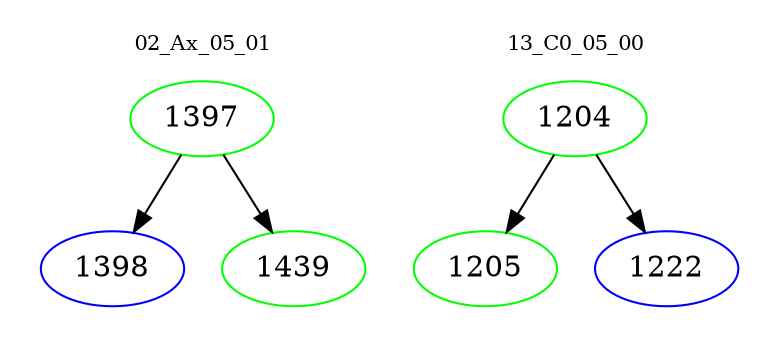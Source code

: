 digraph{
subgraph cluster_0 {
color = white
label = "02_Ax_05_01";
fontsize=10;
T0_1397 [label="1397", color="green"]
T0_1397 -> T0_1398 [color="black"]
T0_1398 [label="1398", color="blue"]
T0_1397 -> T0_1439 [color="black"]
T0_1439 [label="1439", color="green"]
}
subgraph cluster_1 {
color = white
label = "13_C0_05_00";
fontsize=10;
T1_1204 [label="1204", color="green"]
T1_1204 -> T1_1205 [color="black"]
T1_1205 [label="1205", color="green"]
T1_1204 -> T1_1222 [color="black"]
T1_1222 [label="1222", color="blue"]
}
}
